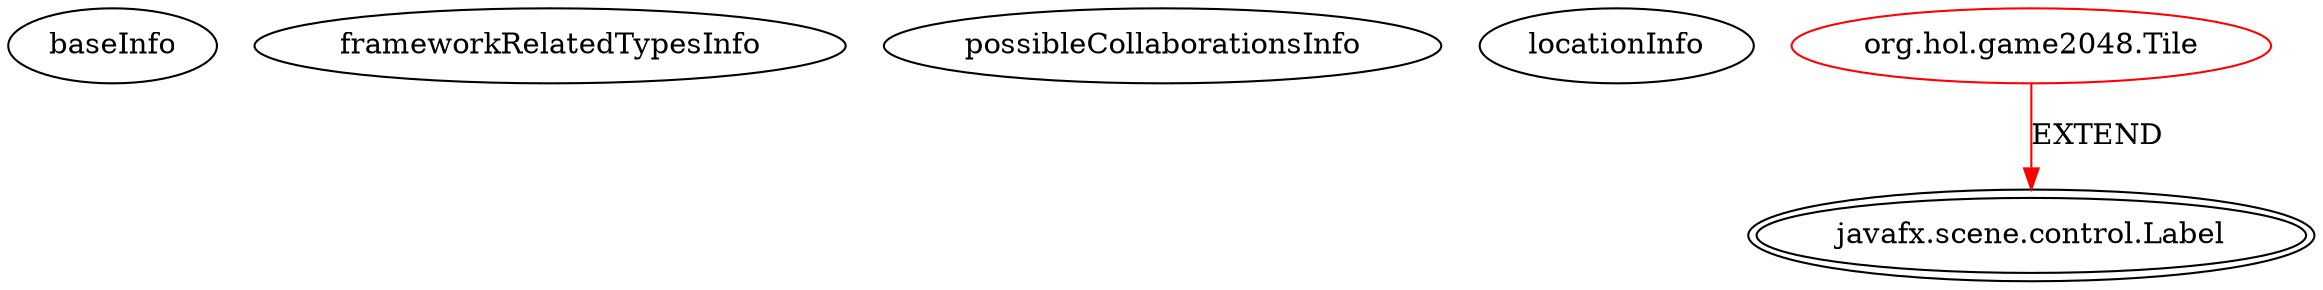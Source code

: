 digraph {
baseInfo[graphId=3392,category="extension_graph",isAnonymous=false,possibleRelation=false]
frameworkRelatedTypesInfo[0="javafx.scene.control.Label"]
possibleCollaborationsInfo[]
locationInfo[projectName="jperedadnr-Game2048HOL",filePath="/jperedadnr-Game2048HOL/Game2048HOL-master/src/org/hol/game2048/Tile.java",contextSignature="Tile",graphId="3392"]
0[label="org.hol.game2048.Tile",vertexType="ROOT_CLIENT_CLASS_DECLARATION",isFrameworkType=false,color=red]
1[label="javafx.scene.control.Label",vertexType="FRAMEWORK_CLASS_TYPE",isFrameworkType=true,peripheries=2]
0->1[label="EXTEND",color=red]
}
